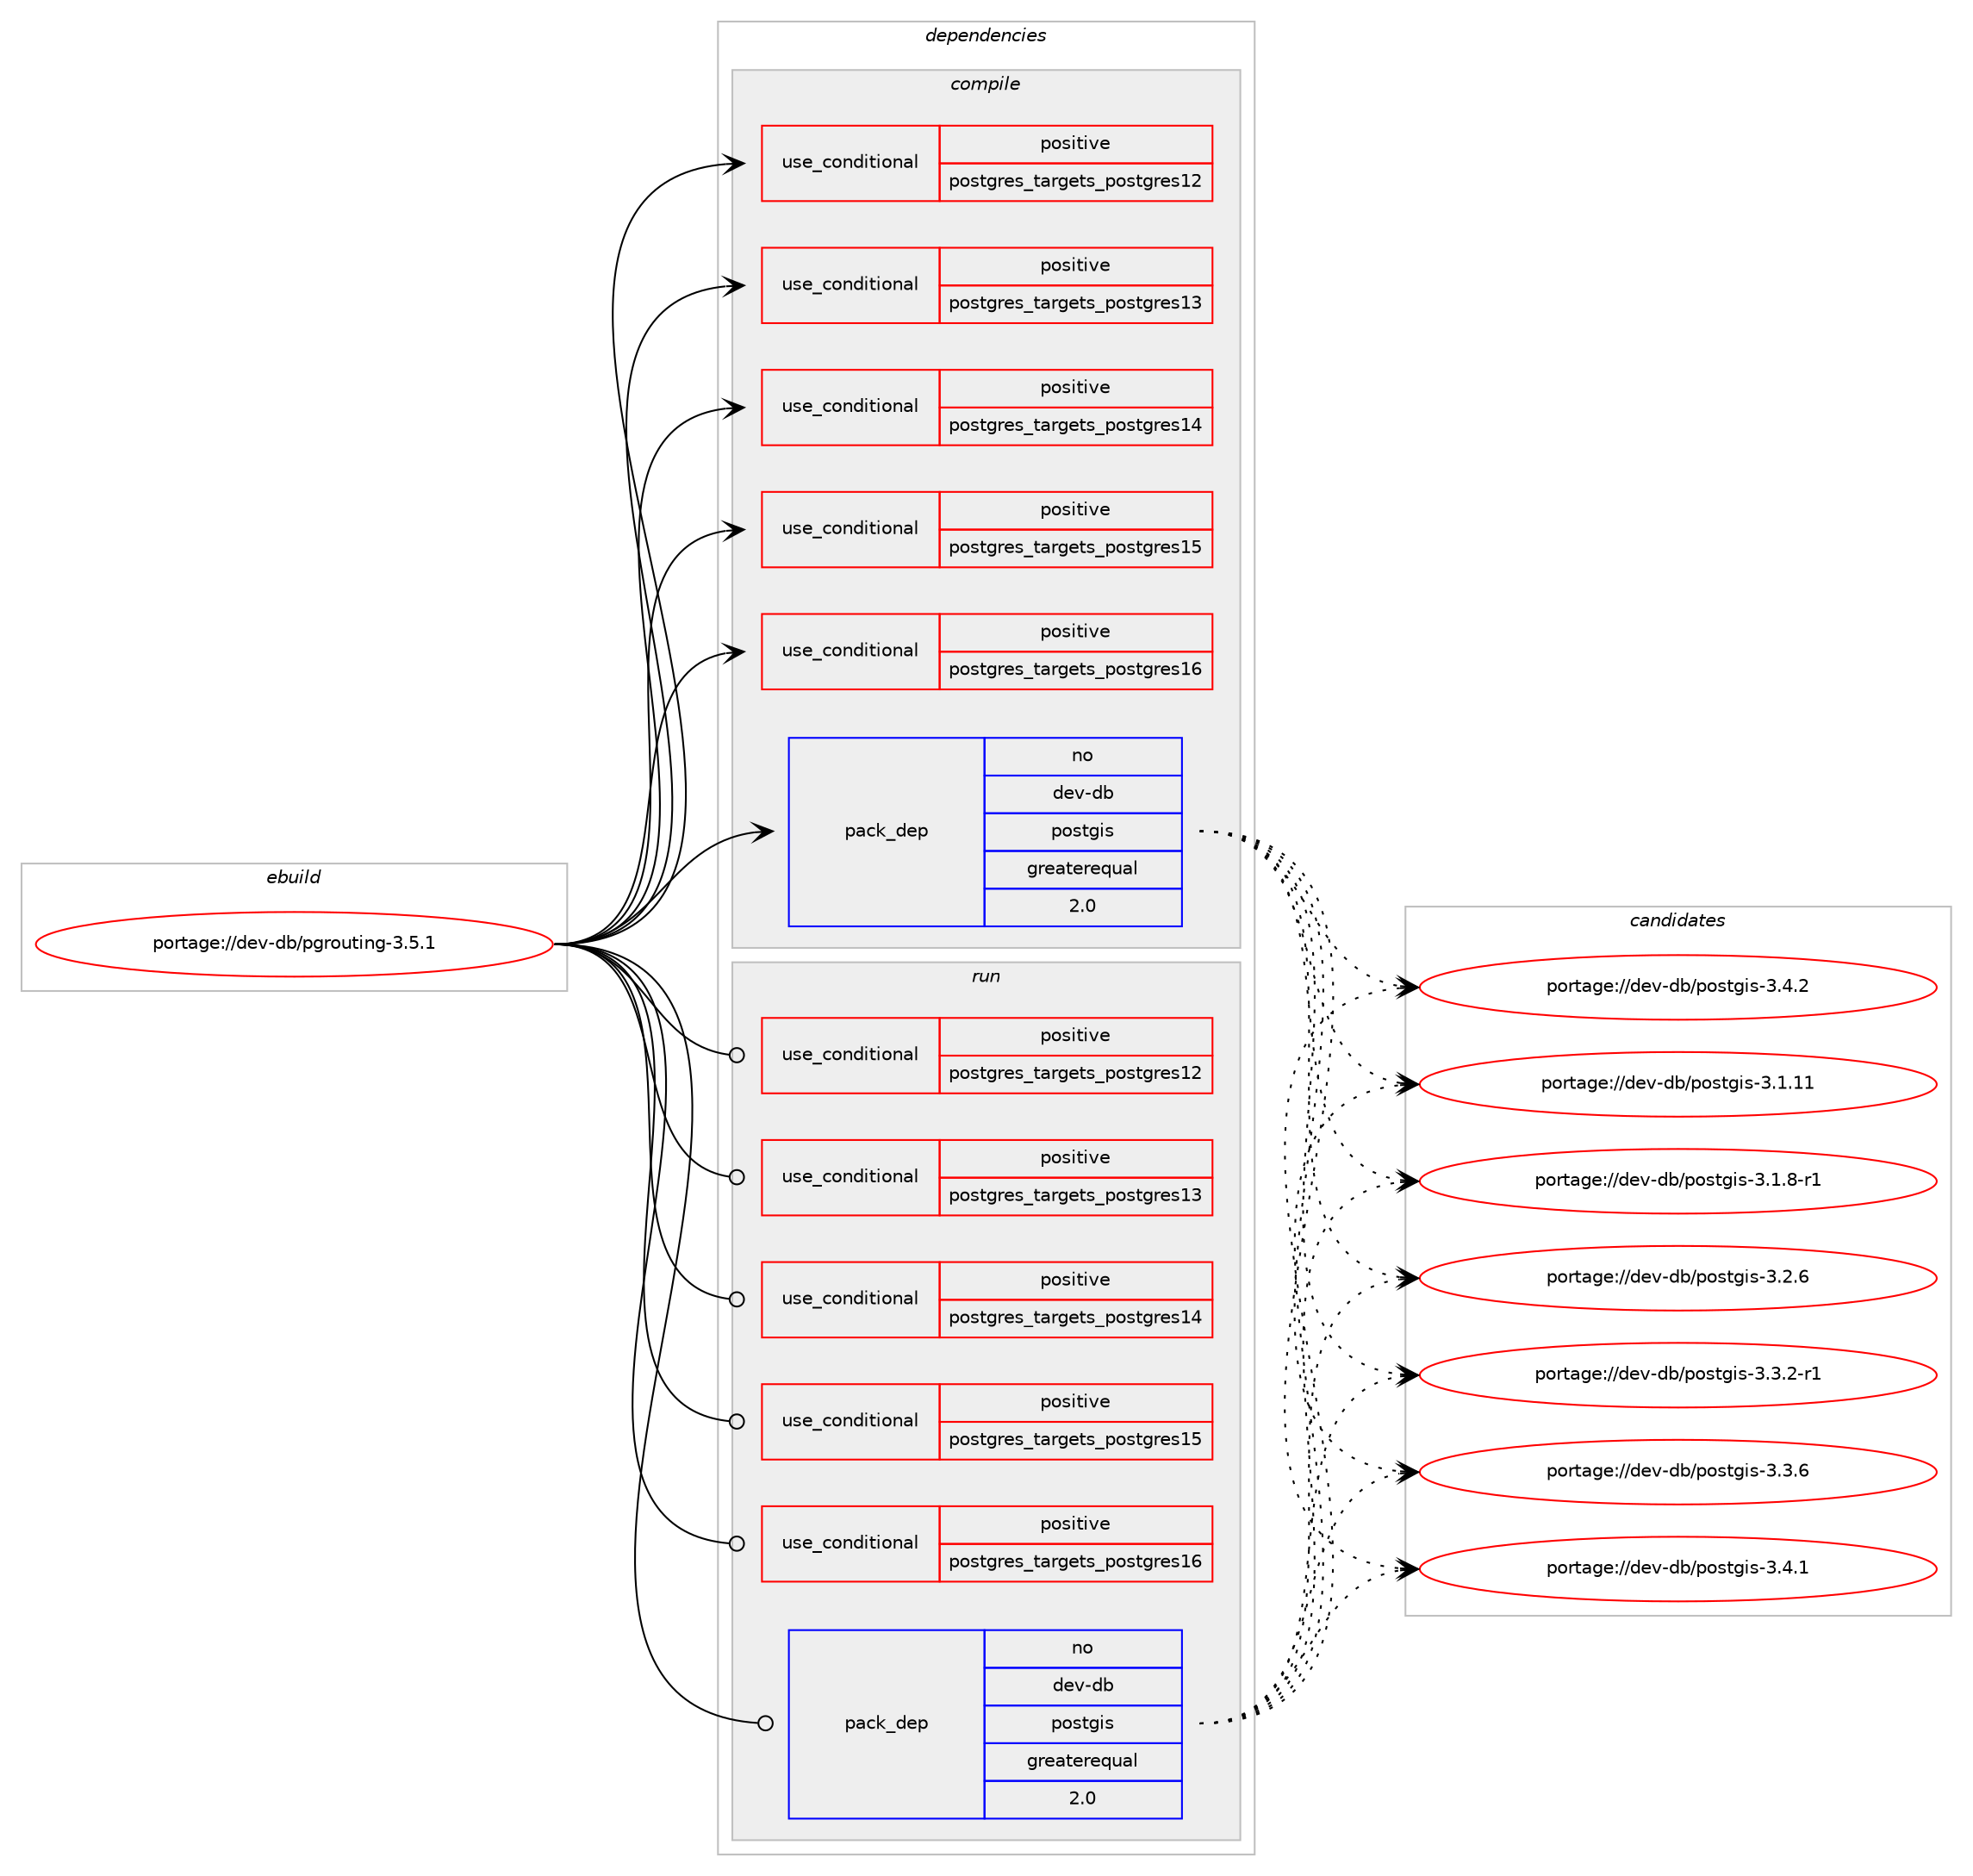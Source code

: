 digraph prolog {

# *************
# Graph options
# *************

newrank=true;
concentrate=true;
compound=true;
graph [rankdir=LR,fontname=Helvetica,fontsize=10,ranksep=1.5];#, ranksep=2.5, nodesep=0.2];
edge  [arrowhead=vee];
node  [fontname=Helvetica,fontsize=10];

# **********
# The ebuild
# **********

subgraph cluster_leftcol {
color=gray;
rank=same;
label=<<i>ebuild</i>>;
id [label="portage://dev-db/pgrouting-3.5.1", color=red, width=4, href="../dev-db/pgrouting-3.5.1.svg"];
}

# ****************
# The dependencies
# ****************

subgraph cluster_midcol {
color=gray;
label=<<i>dependencies</i>>;
subgraph cluster_compile {
fillcolor="#eeeeee";
style=filled;
label=<<i>compile</i>>;
subgraph cond17573 {
dependency31346 [label=<<TABLE BORDER="0" CELLBORDER="1" CELLSPACING="0" CELLPADDING="4"><TR><TD ROWSPAN="3" CELLPADDING="10">use_conditional</TD></TR><TR><TD>positive</TD></TR><TR><TD>postgres_targets_postgres12</TD></TR></TABLE>>, shape=none, color=red];
# *** BEGIN UNKNOWN DEPENDENCY TYPE (TODO) ***
# dependency31346 -> package_dependency(portage://dev-db/pgrouting-3.5.1,install,no,dev-db,postgresql,none,[,,],[slot(12),equal],[use(enable(server),none)])
# *** END UNKNOWN DEPENDENCY TYPE (TODO) ***

}
id:e -> dependency31346:w [weight=20,style="solid",arrowhead="vee"];
subgraph cond17574 {
dependency31347 [label=<<TABLE BORDER="0" CELLBORDER="1" CELLSPACING="0" CELLPADDING="4"><TR><TD ROWSPAN="3" CELLPADDING="10">use_conditional</TD></TR><TR><TD>positive</TD></TR><TR><TD>postgres_targets_postgres13</TD></TR></TABLE>>, shape=none, color=red];
# *** BEGIN UNKNOWN DEPENDENCY TYPE (TODO) ***
# dependency31347 -> package_dependency(portage://dev-db/pgrouting-3.5.1,install,no,dev-db,postgresql,none,[,,],[slot(13),equal],[use(enable(server),none)])
# *** END UNKNOWN DEPENDENCY TYPE (TODO) ***

}
id:e -> dependency31347:w [weight=20,style="solid",arrowhead="vee"];
subgraph cond17575 {
dependency31348 [label=<<TABLE BORDER="0" CELLBORDER="1" CELLSPACING="0" CELLPADDING="4"><TR><TD ROWSPAN="3" CELLPADDING="10">use_conditional</TD></TR><TR><TD>positive</TD></TR><TR><TD>postgres_targets_postgres14</TD></TR></TABLE>>, shape=none, color=red];
# *** BEGIN UNKNOWN DEPENDENCY TYPE (TODO) ***
# dependency31348 -> package_dependency(portage://dev-db/pgrouting-3.5.1,install,no,dev-db,postgresql,none,[,,],[slot(14),equal],[use(enable(server),none)])
# *** END UNKNOWN DEPENDENCY TYPE (TODO) ***

}
id:e -> dependency31348:w [weight=20,style="solid",arrowhead="vee"];
subgraph cond17576 {
dependency31349 [label=<<TABLE BORDER="0" CELLBORDER="1" CELLSPACING="0" CELLPADDING="4"><TR><TD ROWSPAN="3" CELLPADDING="10">use_conditional</TD></TR><TR><TD>positive</TD></TR><TR><TD>postgres_targets_postgres15</TD></TR></TABLE>>, shape=none, color=red];
# *** BEGIN UNKNOWN DEPENDENCY TYPE (TODO) ***
# dependency31349 -> package_dependency(portage://dev-db/pgrouting-3.5.1,install,no,dev-db,postgresql,none,[,,],[slot(15),equal],[use(enable(server),none)])
# *** END UNKNOWN DEPENDENCY TYPE (TODO) ***

}
id:e -> dependency31349:w [weight=20,style="solid",arrowhead="vee"];
subgraph cond17577 {
dependency31350 [label=<<TABLE BORDER="0" CELLBORDER="1" CELLSPACING="0" CELLPADDING="4"><TR><TD ROWSPAN="3" CELLPADDING="10">use_conditional</TD></TR><TR><TD>positive</TD></TR><TR><TD>postgres_targets_postgres16</TD></TR></TABLE>>, shape=none, color=red];
# *** BEGIN UNKNOWN DEPENDENCY TYPE (TODO) ***
# dependency31350 -> package_dependency(portage://dev-db/pgrouting-3.5.1,install,no,dev-db,postgresql,none,[,,],[slot(16),equal],[use(enable(server),none)])
# *** END UNKNOWN DEPENDENCY TYPE (TODO) ***

}
id:e -> dependency31350:w [weight=20,style="solid",arrowhead="vee"];
subgraph pack12858 {
dependency31351 [label=<<TABLE BORDER="0" CELLBORDER="1" CELLSPACING="0" CELLPADDING="4" WIDTH="220"><TR><TD ROWSPAN="6" CELLPADDING="30">pack_dep</TD></TR><TR><TD WIDTH="110">no</TD></TR><TR><TD>dev-db</TD></TR><TR><TD>postgis</TD></TR><TR><TD>greaterequal</TD></TR><TR><TD>2.0</TD></TR></TABLE>>, shape=none, color=blue];
}
id:e -> dependency31351:w [weight=20,style="solid",arrowhead="vee"];
# *** BEGIN UNKNOWN DEPENDENCY TYPE (TODO) ***
# id -> package_dependency(portage://dev-db/pgrouting-3.5.1,install,no,dev-libs,boost,none,[,,],[],[])
# *** END UNKNOWN DEPENDENCY TYPE (TODO) ***

# *** BEGIN UNKNOWN DEPENDENCY TYPE (TODO) ***
# id -> package_dependency(portage://dev-db/pgrouting-3.5.1,install,no,sci-mathematics,cgal,none,[,,],[],[])
# *** END UNKNOWN DEPENDENCY TYPE (TODO) ***

}
subgraph cluster_compileandrun {
fillcolor="#eeeeee";
style=filled;
label=<<i>compile and run</i>>;
}
subgraph cluster_run {
fillcolor="#eeeeee";
style=filled;
label=<<i>run</i>>;
subgraph cond17578 {
dependency31352 [label=<<TABLE BORDER="0" CELLBORDER="1" CELLSPACING="0" CELLPADDING="4"><TR><TD ROWSPAN="3" CELLPADDING="10">use_conditional</TD></TR><TR><TD>positive</TD></TR><TR><TD>postgres_targets_postgres12</TD></TR></TABLE>>, shape=none, color=red];
# *** BEGIN UNKNOWN DEPENDENCY TYPE (TODO) ***
# dependency31352 -> package_dependency(portage://dev-db/pgrouting-3.5.1,run,no,dev-db,postgresql,none,[,,],[slot(12),equal],[use(enable(server),none)])
# *** END UNKNOWN DEPENDENCY TYPE (TODO) ***

}
id:e -> dependency31352:w [weight=20,style="solid",arrowhead="odot"];
subgraph cond17579 {
dependency31353 [label=<<TABLE BORDER="0" CELLBORDER="1" CELLSPACING="0" CELLPADDING="4"><TR><TD ROWSPAN="3" CELLPADDING="10">use_conditional</TD></TR><TR><TD>positive</TD></TR><TR><TD>postgres_targets_postgres13</TD></TR></TABLE>>, shape=none, color=red];
# *** BEGIN UNKNOWN DEPENDENCY TYPE (TODO) ***
# dependency31353 -> package_dependency(portage://dev-db/pgrouting-3.5.1,run,no,dev-db,postgresql,none,[,,],[slot(13),equal],[use(enable(server),none)])
# *** END UNKNOWN DEPENDENCY TYPE (TODO) ***

}
id:e -> dependency31353:w [weight=20,style="solid",arrowhead="odot"];
subgraph cond17580 {
dependency31354 [label=<<TABLE BORDER="0" CELLBORDER="1" CELLSPACING="0" CELLPADDING="4"><TR><TD ROWSPAN="3" CELLPADDING="10">use_conditional</TD></TR><TR><TD>positive</TD></TR><TR><TD>postgres_targets_postgres14</TD></TR></TABLE>>, shape=none, color=red];
# *** BEGIN UNKNOWN DEPENDENCY TYPE (TODO) ***
# dependency31354 -> package_dependency(portage://dev-db/pgrouting-3.5.1,run,no,dev-db,postgresql,none,[,,],[slot(14),equal],[use(enable(server),none)])
# *** END UNKNOWN DEPENDENCY TYPE (TODO) ***

}
id:e -> dependency31354:w [weight=20,style="solid",arrowhead="odot"];
subgraph cond17581 {
dependency31355 [label=<<TABLE BORDER="0" CELLBORDER="1" CELLSPACING="0" CELLPADDING="4"><TR><TD ROWSPAN="3" CELLPADDING="10">use_conditional</TD></TR><TR><TD>positive</TD></TR><TR><TD>postgres_targets_postgres15</TD></TR></TABLE>>, shape=none, color=red];
# *** BEGIN UNKNOWN DEPENDENCY TYPE (TODO) ***
# dependency31355 -> package_dependency(portage://dev-db/pgrouting-3.5.1,run,no,dev-db,postgresql,none,[,,],[slot(15),equal],[use(enable(server),none)])
# *** END UNKNOWN DEPENDENCY TYPE (TODO) ***

}
id:e -> dependency31355:w [weight=20,style="solid",arrowhead="odot"];
subgraph cond17582 {
dependency31356 [label=<<TABLE BORDER="0" CELLBORDER="1" CELLSPACING="0" CELLPADDING="4"><TR><TD ROWSPAN="3" CELLPADDING="10">use_conditional</TD></TR><TR><TD>positive</TD></TR><TR><TD>postgres_targets_postgres16</TD></TR></TABLE>>, shape=none, color=red];
# *** BEGIN UNKNOWN DEPENDENCY TYPE (TODO) ***
# dependency31356 -> package_dependency(portage://dev-db/pgrouting-3.5.1,run,no,dev-db,postgresql,none,[,,],[slot(16),equal],[use(enable(server),none)])
# *** END UNKNOWN DEPENDENCY TYPE (TODO) ***

}
id:e -> dependency31356:w [weight=20,style="solid",arrowhead="odot"];
subgraph pack12859 {
dependency31357 [label=<<TABLE BORDER="0" CELLBORDER="1" CELLSPACING="0" CELLPADDING="4" WIDTH="220"><TR><TD ROWSPAN="6" CELLPADDING="30">pack_dep</TD></TR><TR><TD WIDTH="110">no</TD></TR><TR><TD>dev-db</TD></TR><TR><TD>postgis</TD></TR><TR><TD>greaterequal</TD></TR><TR><TD>2.0</TD></TR></TABLE>>, shape=none, color=blue];
}
id:e -> dependency31357:w [weight=20,style="solid",arrowhead="odot"];
# *** BEGIN UNKNOWN DEPENDENCY TYPE (TODO) ***
# id -> package_dependency(portage://dev-db/pgrouting-3.5.1,run,no,dev-libs,boost,none,[,,],[],[])
# *** END UNKNOWN DEPENDENCY TYPE (TODO) ***

# *** BEGIN UNKNOWN DEPENDENCY TYPE (TODO) ***
# id -> package_dependency(portage://dev-db/pgrouting-3.5.1,run,no,sci-mathematics,cgal,none,[,,],[],[])
# *** END UNKNOWN DEPENDENCY TYPE (TODO) ***

}
}

# **************
# The candidates
# **************

subgraph cluster_choices {
rank=same;
color=gray;
label=<<i>candidates</i>>;

subgraph choice12858 {
color=black;
nodesep=1;
choice10010111845100984711211111511610310511545514649464949 [label="portage://dev-db/postgis-3.1.11", color=red, width=4,href="../dev-db/postgis-3.1.11.svg"];
choice1001011184510098471121111151161031051154551464946564511449 [label="portage://dev-db/postgis-3.1.8-r1", color=red, width=4,href="../dev-db/postgis-3.1.8-r1.svg"];
choice100101118451009847112111115116103105115455146504654 [label="portage://dev-db/postgis-3.2.6", color=red, width=4,href="../dev-db/postgis-3.2.6.svg"];
choice1001011184510098471121111151161031051154551465146504511449 [label="portage://dev-db/postgis-3.3.2-r1", color=red, width=4,href="../dev-db/postgis-3.3.2-r1.svg"];
choice100101118451009847112111115116103105115455146514654 [label="portage://dev-db/postgis-3.3.6", color=red, width=4,href="../dev-db/postgis-3.3.6.svg"];
choice100101118451009847112111115116103105115455146524649 [label="portage://dev-db/postgis-3.4.1", color=red, width=4,href="../dev-db/postgis-3.4.1.svg"];
choice100101118451009847112111115116103105115455146524650 [label="portage://dev-db/postgis-3.4.2", color=red, width=4,href="../dev-db/postgis-3.4.2.svg"];
dependency31351:e -> choice10010111845100984711211111511610310511545514649464949:w [style=dotted,weight="100"];
dependency31351:e -> choice1001011184510098471121111151161031051154551464946564511449:w [style=dotted,weight="100"];
dependency31351:e -> choice100101118451009847112111115116103105115455146504654:w [style=dotted,weight="100"];
dependency31351:e -> choice1001011184510098471121111151161031051154551465146504511449:w [style=dotted,weight="100"];
dependency31351:e -> choice100101118451009847112111115116103105115455146514654:w [style=dotted,weight="100"];
dependency31351:e -> choice100101118451009847112111115116103105115455146524649:w [style=dotted,weight="100"];
dependency31351:e -> choice100101118451009847112111115116103105115455146524650:w [style=dotted,weight="100"];
}
subgraph choice12859 {
color=black;
nodesep=1;
choice10010111845100984711211111511610310511545514649464949 [label="portage://dev-db/postgis-3.1.11", color=red, width=4,href="../dev-db/postgis-3.1.11.svg"];
choice1001011184510098471121111151161031051154551464946564511449 [label="portage://dev-db/postgis-3.1.8-r1", color=red, width=4,href="../dev-db/postgis-3.1.8-r1.svg"];
choice100101118451009847112111115116103105115455146504654 [label="portage://dev-db/postgis-3.2.6", color=red, width=4,href="../dev-db/postgis-3.2.6.svg"];
choice1001011184510098471121111151161031051154551465146504511449 [label="portage://dev-db/postgis-3.3.2-r1", color=red, width=4,href="../dev-db/postgis-3.3.2-r1.svg"];
choice100101118451009847112111115116103105115455146514654 [label="portage://dev-db/postgis-3.3.6", color=red, width=4,href="../dev-db/postgis-3.3.6.svg"];
choice100101118451009847112111115116103105115455146524649 [label="portage://dev-db/postgis-3.4.1", color=red, width=4,href="../dev-db/postgis-3.4.1.svg"];
choice100101118451009847112111115116103105115455146524650 [label="portage://dev-db/postgis-3.4.2", color=red, width=4,href="../dev-db/postgis-3.4.2.svg"];
dependency31357:e -> choice10010111845100984711211111511610310511545514649464949:w [style=dotted,weight="100"];
dependency31357:e -> choice1001011184510098471121111151161031051154551464946564511449:w [style=dotted,weight="100"];
dependency31357:e -> choice100101118451009847112111115116103105115455146504654:w [style=dotted,weight="100"];
dependency31357:e -> choice1001011184510098471121111151161031051154551465146504511449:w [style=dotted,weight="100"];
dependency31357:e -> choice100101118451009847112111115116103105115455146514654:w [style=dotted,weight="100"];
dependency31357:e -> choice100101118451009847112111115116103105115455146524649:w [style=dotted,weight="100"];
dependency31357:e -> choice100101118451009847112111115116103105115455146524650:w [style=dotted,weight="100"];
}
}

}
